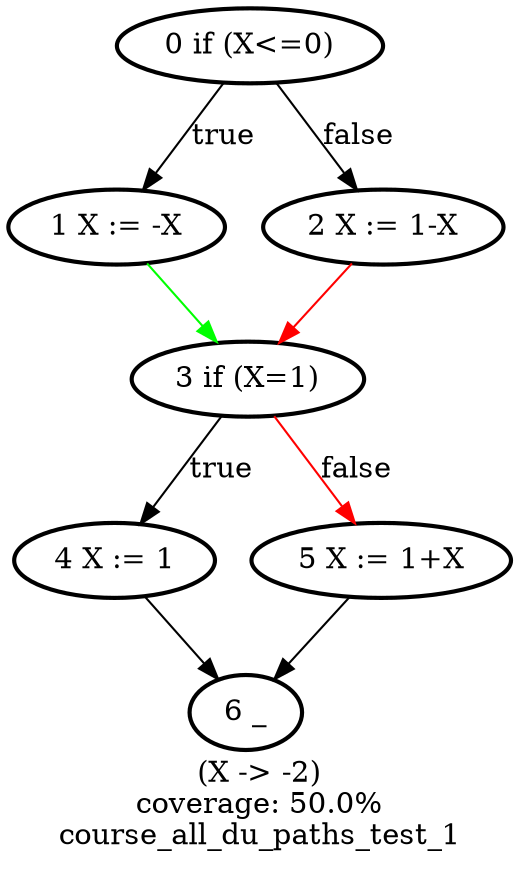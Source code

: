 digraph course_all_du_paths_test_1 {
	label = "(X -> -2)
coverage: 50.0%
course_all_du_paths_test_1"
	"1 X := -X" [style = bold]
	"4 X := 1" -> "6 _"
	"3 if (X=1)" -> "5 X := 1+X" [label = false, color = red]
	"5 X := 1+X" [style = bold]
	"3 if (X=1)" [style = bold]
	"4 X := 1" [style = bold]
	"6 _" [style = bold]
	"2 X := 1-X" [style = bold]
	"0 if (X<=0)" -> "1 X := -X" [label = true]
	"1 X := -X" -> "3 if (X=1)" [color = green]
	"5 X := 1+X" -> "6 _"
	"0 if (X<=0)" [style = bold]
	"2 X := 1-X" -> "3 if (X=1)" [color = red]
	"0 if (X<=0)" -> "2 X := 1-X" [label = false]
	"3 if (X=1)" -> "4 X := 1" [label = true]
}